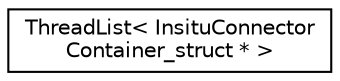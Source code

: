 digraph "Graphical Class Hierarchy"
{
  edge [fontname="Helvetica",fontsize="10",labelfontname="Helvetica",labelfontsize="10"];
  node [fontname="Helvetica",fontsize="10",shape=record];
  rankdir="LR";
  Node0 [label="ThreadList\< InsituConnector\lContainer_struct * \>",height=0.2,width=0.4,color="black", fillcolor="white", style="filled",URL="$classThreadList.html"];
}
